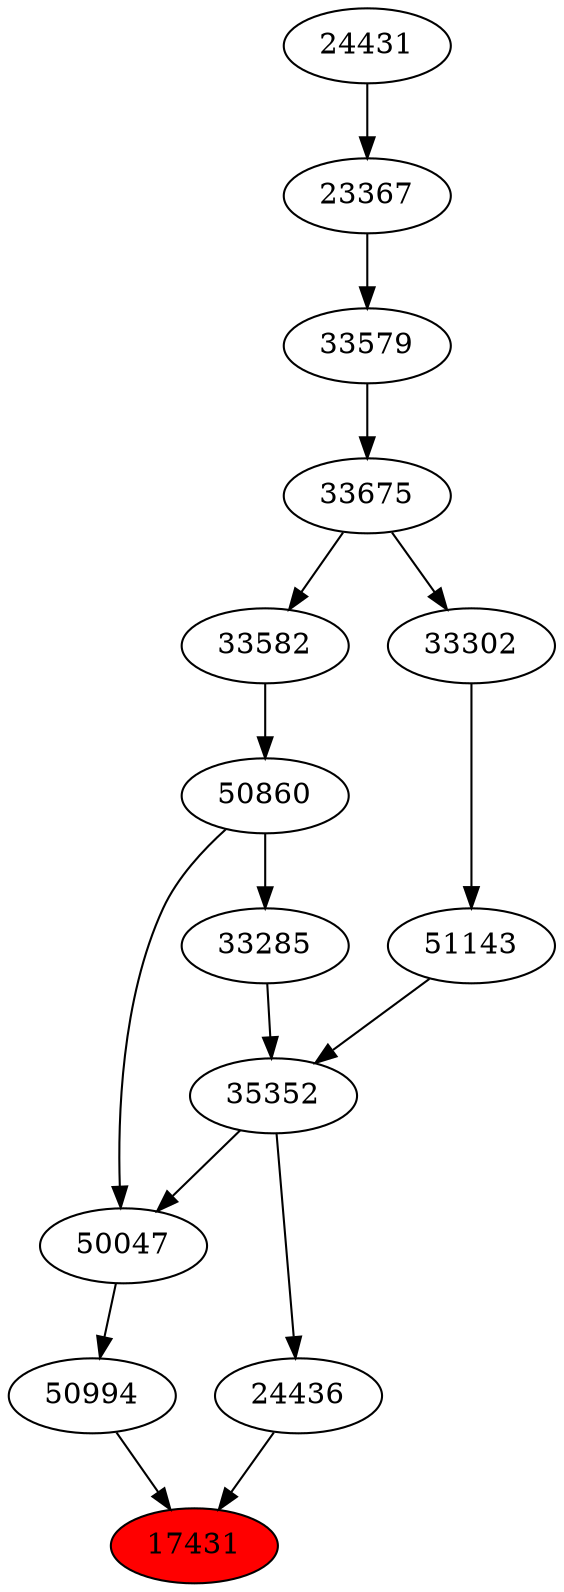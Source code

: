 strict digraph{ 
17431 [label="17431" fillcolor=red style=filled]
50994 -> 17431
24436 -> 17431
50994 [label="50994"]
50047 -> 50994
24436 [label="24436"]
35352 -> 24436
50047 [label="50047"]
35352 -> 50047
50860 -> 50047
35352 [label="35352"]
33285 -> 35352
51143 -> 35352
50860 [label="50860"]
33582 -> 50860
33285 [label="33285"]
50860 -> 33285
51143 [label="51143"]
33302 -> 51143
33582 [label="33582"]
33675 -> 33582
33302 [label="33302"]
33675 -> 33302
33675 [label="33675"]
33579 -> 33675
33579 [label="33579"]
23367 -> 33579
23367 [label="23367"]
24431 -> 23367
24431 [label="24431"]
}